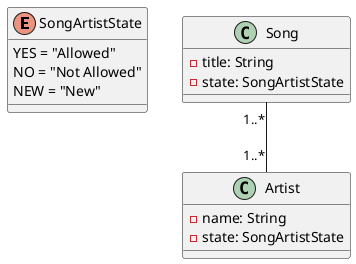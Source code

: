 @startuml dj

' Enums

Enum SongArtistState {
    YES = "Allowed"
    NO = "Not Allowed"
    NEW = "New"
}

' Classes

class Song {
    - title: String
    - state: SongArtistState
}

class Artist {
    - name: String
    - state: SongArtistState
}

' Relationships

Song "1..*" -- "1..*" Artist

@enduml